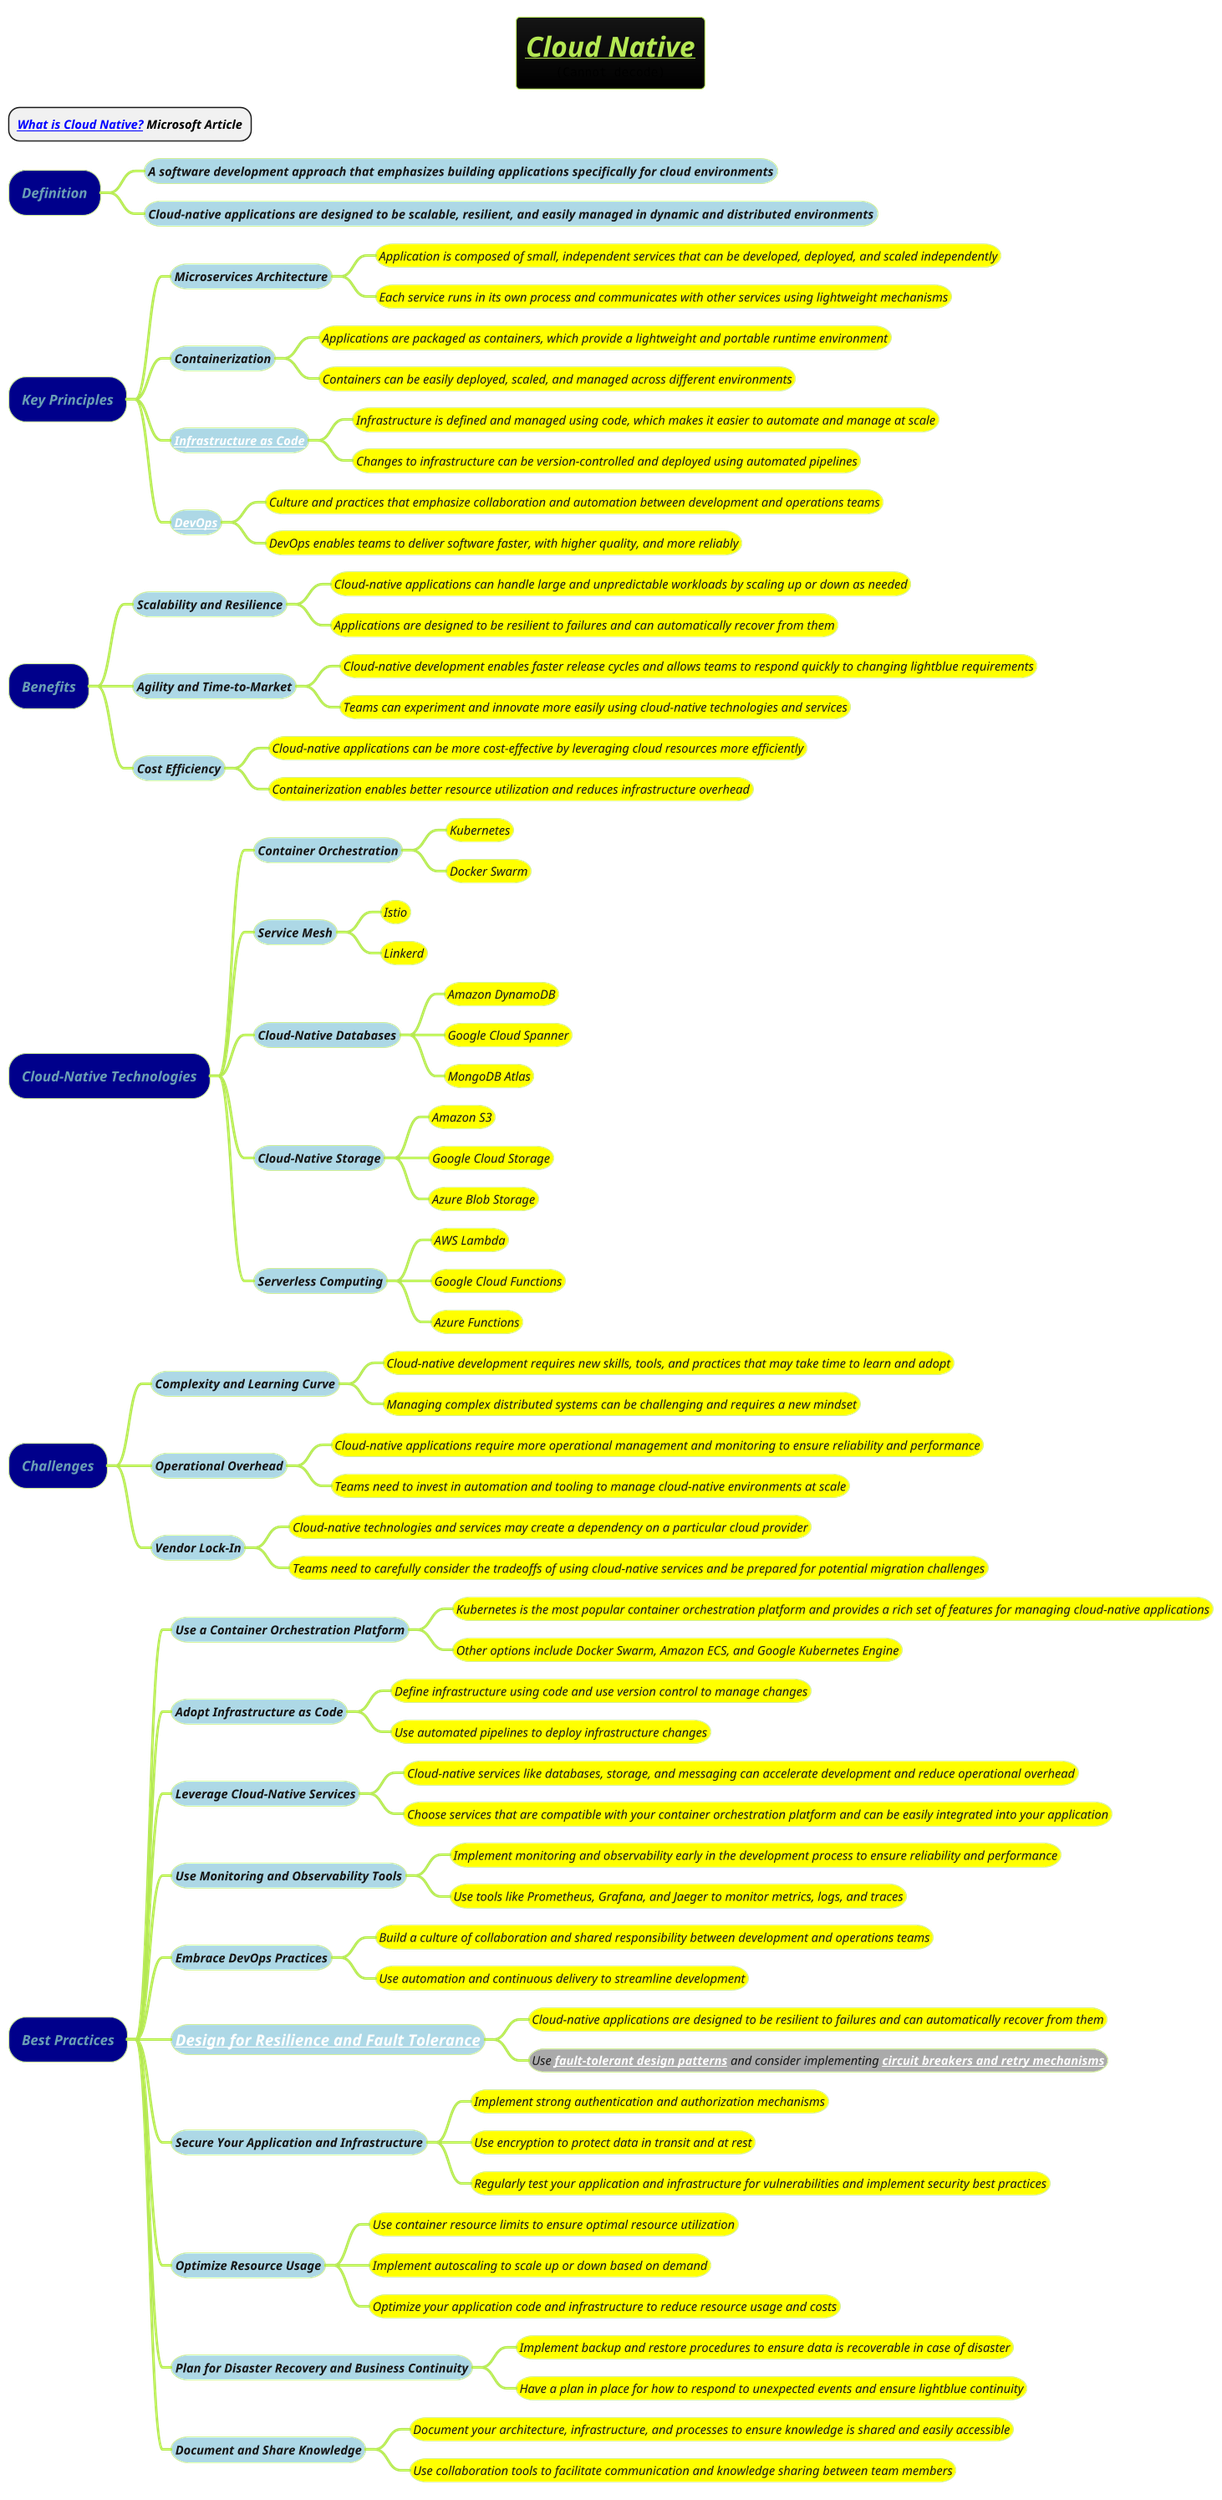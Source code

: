@startmindmap
title =<i><u>Cloud Native\n<img:images/img.png>

* <i><size:14><b>[[https://learn.microsoft.com/en-us/dotnet/architecture/cloud-native/definition What is Cloud Native?]] Microsoft Article
!theme hacker


*[#darkblue] <i>Definition
**[#lightblue] <i><size:14>A software development approach that emphasizes building applications specifically for cloud environments
**[#lightblue] <i><size:14>Cloud-native applications are designed to be scalable, resilient, and easily managed in dynamic and distributed environments

*[#darkblue] <i>Key Principles
**[#lightblue] <i><size:14>Microservices Architecture
***[#yellow] <i><size:14>Application is composed of small, independent services that can be developed, deployed, and scaled independently
***[#yellow] <i><size:14>Each service runs in its own process and communicates with other services using lightweight mechanisms
**[#lightblue] <i><size:14>Containerization
***[#yellow] <i><size:14>Applications are packaged as containers, which provide a lightweight and portable runtime environment
***[#yellow] <i><size:14>Containers can be easily deployed, scaled, and managed across different environments
**[#lightblue] <i><size:14>[[docs/3-devops/devops-plantuml-mindmap/advance-infrastructure-as-code.puml Infrastructure as Code]]
***[#yellow] <i><size:14>Infrastructure is defined and managed using code, which makes it easier to automate and manage at scale
***[#yellow] <i><size:14>Changes to infrastructure can be version-controlled and deployed using automated pipelines
**[#lightblue] <i><size:14>[[docs/3-devops/devops-plantuml-mindmap/DevOps.puml DevOps]]
***[#yellow] <i><size:14>Culture and practices that emphasize collaboration and automation between development and operations teams
***[#yellow] <i><size:14>DevOps enables teams to deliver software faster, with higher quality, and more reliably

*[#darkblue] <i>Benefits
**[#lightblue] <i><size:14>Scalability and Resilience
***[#yellow] <i><size:14>Cloud-native applications can handle large and unpredictable workloads by scaling up or down as needed
***[#yellow] <i><size:14>Applications are designed to be resilient to failures and can automatically recover from them
**[#lightblue] <i><size:14>Agility and Time-to-Market
***[#yellow] <i><size:14>Cloud-native development enables faster release cycles and allows teams to respond quickly to changing lightblue requirements
***[#yellow] <i><size:14>Teams can experiment and innovate more easily using cloud-native technologies and services
**[#lightblue] <i><size:14>Cost Efficiency
***[#yellow] <i><size:14>Cloud-native applications can be more cost-effective by leveraging cloud resources more efficiently
***[#yellow] <i><size:14>Containerization enables better resource utilization and reduces infrastructure overhead

*[#darkblue] <i>Cloud-Native Technologies
**[#lightblue] <i><size:14>Container Orchestration
***[#yellow] <i><size:14>Kubernetes
***[#yellow] <i><size:14>Docker Swarm
**[#lightblue] <i><size:14>Service Mesh
***[#yellow] <i><size:14>Istio
***[#yellow] <i><size:14>Linkerd
**[#lightblue] <i><size:14>Cloud-Native Databases
***[#yellow] <i><size:14>Amazon DynamoDB
***[#yellow] <i><size:14>Google Cloud Spanner
***[#yellow] <i><size:14>MongoDB Atlas
**[#lightblue] <i><size:14>Cloud-Native Storage
***[#yellow] <i><size:14>Amazon S3
***[#yellow] <i><size:14>Google Cloud Storage
***[#yellow] <i><size:14>Azure Blob Storage
**[#lightblue] <i><size:14>Serverless Computing
***[#yellow] <i><size:14>AWS Lambda
***[#yellow] <i><size:14>Google Cloud Functions
***[#yellow] <i><size:14>Azure Functions

*[#darkblue] <i>Challenges
**[#lightblue] <i><size:14>Complexity and Learning Curve
***[#yellow] <i><size:14>Cloud-native development requires new skills, tools, and practices that may take time to learn and adopt
***[#yellow] <i><size:14>Managing complex distributed systems can be challenging and requires a new mindset
**[#lightblue] <i><size:14>Operational Overhead
***[#yellow] <i><size:14>Cloud-native applications require more operational management and monitoring to ensure reliability and performance
***[#yellow] <i><size:14>Teams need to invest in automation and tooling to manage cloud-native environments at scale
**[#lightblue] <i><size:14>Vendor Lock-In
***[#yellow] <i><size:14>Cloud-native technologies and services may create a dependency on a particular cloud provider
***[#yellow] <i><size:14>Teams need to carefully consider the tradeoffs of using cloud-native services and be prepared for potential migration challenges

*[#darkblue] <i>Best Practices
**[#lightblue] <i><size:14>Use a Container Orchestration Platform
***[#yellow] <i><size:14>Kubernetes is the most popular container orchestration platform and provides a rich set of features for managing cloud-native applications
***[#yellow] <i><size:14>Other options include Docker Swarm, Amazon ECS, and Google Kubernetes Engine
**[#lightblue] <i><size:14>Adopt Infrastructure as Code
***[#yellow] <i><size:14>Define infrastructure using code and use version control to manage changes
***[#yellow] <i><size:14>Use automated pipelines to deploy infrastructure changes
**[#lightblue] <i><size:14>Leverage Cloud-Native Services
***[#yellow] <i><size:14>Cloud-native services like databases, storage, and messaging can accelerate development and reduce operational overhead
***[#yellow] <i><size:14>Choose services that are compatible with your container orchestration platform and can be easily integrated into your application
**[#lightblue] <i><size:14>Use Monitoring and Observability Tools
***[#yellow] <i><size:14>Implement monitoring and observability early in the development process to ensure reliability and performance
***[#yellow] <i><size:14>Use tools like Prometheus, Grafana, and Jaeger to monitor metrics, logs, and traces
**[#lightblue] <i><size:14>Embrace DevOps Practices
***[#yellow] <i><size:14>Build a culture of collaboration and shared responsibility between development and operations teams
***[#yellow] <i><size:14>Use automation and continuous delivery to streamline development

**[#lightblue] <i><size:18>[[docs/cloud-computing/Cloud-Design-Patterns.puml Design for Resilience and Fault Tolerance]]
***[#yellow] <i><size:14>Cloud-native applications are designed to be resilient to failures and can automatically recover from them
***[#a] <i><size:14>Use **[[docs/cloud-computing/Cloud-Design-Patterns.puml fault-tolerant design patterns]]** and consider implementing <b>[[docs/cloud-computing/Cloud-Design-Patterns.puml circuit breakers and retry mechanisms]]
**[#lightblue] <i><size:14>Secure Your Application and Infrastructure
***[#yellow] <i><size:14>Implement strong authentication and authorization mechanisms
***[#yellow] <i><size:14>Use encryption to protect data in transit and at rest
***[#yellow] <i><size:14>Regularly test your application and infrastructure for vulnerabilities and implement security best practices
**[#lightblue] <i><size:14>Optimize Resource Usage
***[#yellow] <i><size:14>Use container resource limits to ensure optimal resource utilization
***[#yellow] <i><size:14>Implement autoscaling to scale up or down based on demand
***[#yellow] <i><size:14>Optimize your application code and infrastructure to reduce resource usage and costs
**[#lightblue] <i><size:14>Plan for Disaster Recovery and Business Continuity
***[#yellow] <i><size:14>Implement backup and restore procedures to ensure data is recoverable in case of disaster
***[#yellow] <i><size:14>Have a plan in place for how to respond to unexpected events and ensure lightblue continuity
**[#lightblue] <i><size:14>Document and Share Knowledge
***[#yellow] <i><size:14>Document your architecture, infrastructure, and processes to ensure knowledge is shared and easily accessible
***[#yellow] <i><size:14>Use collaboration tools to facilitate communication and knowledge sharing between team members

@endmindmap